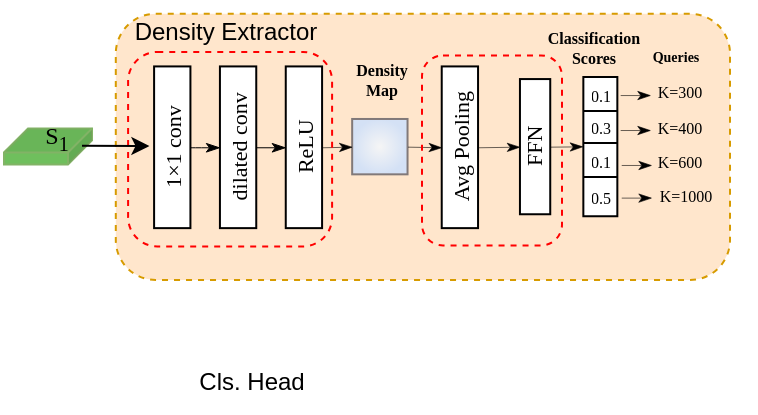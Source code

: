 <mxfile version="26.0.16">
  <diagram name="第 1 页" id="q1KnV8SIaWFdPeC2tP6b">
    <mxGraphModel dx="489" dy="323" grid="1" gridSize="10" guides="1" tooltips="1" connect="1" arrows="1" fold="1" page="1" pageScale="1" pageWidth="827" pageHeight="1169" math="0" shadow="0">
      <root>
        <mxCell id="0" />
        <mxCell id="1" parent="0" />
        <mxCell id="1zNpcJ69jEQYN1M2Kz2E-42" value="" style="shape=cube;whiteSpace=wrap;html=1;boundedLbl=1;backgroundOutline=1;darkOpacity=0.05;darkOpacity2=0.1;size=12;fillStyle=solid;flipH=1;spacingTop=-1;spacingLeft=0;spacing=2;fillColor=light-dark(#6fbf5d, #0c2100);strokeColor=#82b366;movable=1;resizable=1;rotatable=1;deletable=1;editable=1;locked=0;connectable=1;fontFamily=Times New Roman;" vertex="1" parent="1">
          <mxGeometry x="363" y="358.21" width="44" height="18" as="geometry" />
        </mxCell>
        <mxCell id="1zNpcJ69jEQYN1M2Kz2E-1" value="" style="rounded=1;whiteSpace=wrap;html=1;fontFamily=Times New Roman;fillColor=#ffe6cc;strokeColor=#d79b00;dashed=1;" vertex="1" parent="1">
          <mxGeometry x="418.9" y="300.87" width="307.1" height="133.13" as="geometry" />
        </mxCell>
        <mxCell id="1zNpcJ69jEQYN1M2Kz2E-2" value="" style="group;fontFamily=Times New Roman;" vertex="1" connectable="0" parent="1">
          <mxGeometry x="432.222" y="312.697" width="263.327" height="97.892" as="geometry" />
        </mxCell>
        <mxCell id="1zNpcJ69jEQYN1M2Kz2E-3" value="&lt;font&gt;&lt;b&gt;Density&lt;br&gt;&lt;/b&gt;&lt;/font&gt;&lt;b style=&quot;background-color: transparent; color: light-dark(rgb(0, 0, 0), rgb(255, 255, 255));&quot;&gt;Map&lt;/b&gt;" style="text;html=1;align=center;verticalAlign=middle;whiteSpace=wrap;rounded=0;fontSize=8;fontFamily=Times New Roman;" vertex="1" parent="1zNpcJ69jEQYN1M2Kz2E-2">
          <mxGeometry x="86.262" y="3.496" width="68.102" height="34.652" as="geometry" />
        </mxCell>
        <mxCell id="1zNpcJ69jEQYN1M2Kz2E-46" value="Density Extractor" style="text;html=1;align=center;verticalAlign=middle;whiteSpace=wrap;rounded=0;" vertex="1" parent="1zNpcJ69jEQYN1M2Kz2E-2">
          <mxGeometry x="-13.172" y="-18.177" width="110" height="30" as="geometry" />
        </mxCell>
        <mxCell id="1zNpcJ69jEQYN1M2Kz2E-5" value="&lt;font style=&quot;font-size: 8px;&quot;&gt;&lt;b style=&quot;&quot;&gt;Classification &lt;br&gt;Scores&lt;/b&gt;&lt;/font&gt;" style="text;html=1;align=center;verticalAlign=middle;whiteSpace=wrap;rounded=0;fontFamily=Times New Roman;fontSize=6;fontColor=default;labelBackgroundColor=none;" vertex="1" parent="1">
          <mxGeometry x="623.309" y="300.74" width="69.91" height="34.962" as="geometry" />
        </mxCell>
        <mxCell id="1zNpcJ69jEQYN1M2Kz2E-6" value="&lt;font style=&quot;font-size: 7px;&quot;&gt;&lt;b style=&quot;&quot;&gt;Queries&lt;/b&gt;&lt;/font&gt;" style="text;html=1;align=center;verticalAlign=middle;whiteSpace=wrap;rounded=0;fontFamily=Times New Roman;fontSize=6;fontColor=default;labelBackgroundColor=none;" vertex="1" parent="1">
          <mxGeometry x="664.09" y="305.705" width="69.91" height="34.962" as="geometry" />
        </mxCell>
        <mxCell id="1zNpcJ69jEQYN1M2Kz2E-7" value="" style="group;fontFamily=Times New Roman;" vertex="1" connectable="0" parent="1">
          <mxGeometry x="438.048" y="327.208" width="231.623" height="102.792" as="geometry" />
        </mxCell>
        <mxCell id="1zNpcJ69jEQYN1M2Kz2E-8" value="&lt;p class=&quot;p1&quot; style=&quot;margin: 0px; font-variant-numeric: normal; font-variant-east-asian: normal; font-variant-alternates: normal; font-size-adjust: none; font-kerning: auto; font-optical-sizing: auto; font-feature-settings: normal; font-variation-settings: normal; font-variant-position: normal; font-variant-emoji: normal; font-stretch: normal; line-height: normal; text-align: start;&quot;&gt;&lt;font style=&quot;color: rgb(0, 0, 0); font-size: 11px;&quot;&gt;1×1 conv&lt;/font&gt;&lt;/p&gt;" style="rounded=0;whiteSpace=wrap;html=1;horizontal=0;fontFamily=Times New Roman;" vertex="1" parent="1zNpcJ69jEQYN1M2Kz2E-7">
          <mxGeometry width="18.161" height="80.855" as="geometry" />
        </mxCell>
        <mxCell id="1zNpcJ69jEQYN1M2Kz2E-9" value="" style="whiteSpace=wrap;html=1;aspect=fixed;fillColor=#f5f5f5;strokeColor=light-dark(#817979, #959595);gradientColor=#D4E1F5;gradientDirection=radial;fontFamily=Times New Roman;" vertex="1" parent="1zNpcJ69jEQYN1M2Kz2E-7">
          <mxGeometry x="99.039" y="26.278" width="27.684" height="27.684" as="geometry" />
        </mxCell>
        <mxCell id="1zNpcJ69jEQYN1M2Kz2E-10" value="" style="shape=table;startSize=0;container=1;collapsible=0;childLayout=tableLayout;fontSize=14;fontFamily=Times New Roman;align=center;" vertex="1" parent="1zNpcJ69jEQYN1M2Kz2E-7">
          <mxGeometry x="214.628" y="5.282" width="16.995" height="69.686" as="geometry" />
        </mxCell>
        <mxCell id="1zNpcJ69jEQYN1M2Kz2E-11" style="shape=tableRow;horizontal=0;startSize=0;swimlaneHead=0;swimlaneBody=0;strokeColor=inherit;top=0;left=0;bottom=0;right=0;collapsible=0;dropTarget=0;fillColor=none;points=[[0,0.5],[1,0.5]];portConstraint=eastwest;fontSize=16;fontFamily=Times New Roman;" vertex="1" parent="1zNpcJ69jEQYN1M2Kz2E-10">
          <mxGeometry width="16.995" height="17" as="geometry" />
        </mxCell>
        <mxCell id="1zNpcJ69jEQYN1M2Kz2E-12" value="&lt;font style=&quot;font-size: 8px;&quot;&gt;0.1&lt;/font&gt;" style="shape=partialRectangle;html=1;whiteSpace=wrap;connectable=0;strokeColor=inherit;overflow=hidden;fillColor=none;top=0;left=0;bottom=0;right=0;pointerEvents=1;fontSize=10;fontFamily=Times New Roman;" vertex="1" parent="1zNpcJ69jEQYN1M2Kz2E-11">
          <mxGeometry width="17" height="17" as="geometry">
            <mxRectangle width="17" height="17" as="alternateBounds" />
          </mxGeometry>
        </mxCell>
        <mxCell id="1zNpcJ69jEQYN1M2Kz2E-13" value="" style="shape=tableRow;horizontal=0;startSize=0;swimlaneHead=0;swimlaneBody=0;strokeColor=inherit;top=0;left=0;bottom=0;right=0;collapsible=0;dropTarget=0;fillColor=none;points=[[0,0.5],[1,0.5]];portConstraint=eastwest;fontSize=16;fontFamily=Times New Roman;" vertex="1" parent="1zNpcJ69jEQYN1M2Kz2E-10">
          <mxGeometry y="17" width="16.995" height="16" as="geometry" />
        </mxCell>
        <mxCell id="1zNpcJ69jEQYN1M2Kz2E-14" value="&lt;font style=&quot;font-size: 8px;&quot;&gt;0.3&lt;/font&gt;" style="shape=partialRectangle;html=1;whiteSpace=wrap;connectable=0;strokeColor=inherit;overflow=hidden;fillColor=none;top=0;left=0;bottom=0;right=0;pointerEvents=1;fontSize=10;fontFamily=Times New Roman;" vertex="1" parent="1zNpcJ69jEQYN1M2Kz2E-13">
          <mxGeometry width="17" height="16" as="geometry">
            <mxRectangle width="17" height="16" as="alternateBounds" />
          </mxGeometry>
        </mxCell>
        <mxCell id="1zNpcJ69jEQYN1M2Kz2E-15" value="" style="shape=tableRow;horizontal=0;startSize=0;swimlaneHead=0;swimlaneBody=0;strokeColor=inherit;top=0;left=0;bottom=0;right=0;collapsible=0;dropTarget=0;fillColor=none;points=[[0,0.5],[1,0.5]];portConstraint=eastwest;fontSize=16;fontFamily=Times New Roman;" vertex="1" parent="1zNpcJ69jEQYN1M2Kz2E-10">
          <mxGeometry y="33" width="16.995" height="17" as="geometry" />
        </mxCell>
        <mxCell id="1zNpcJ69jEQYN1M2Kz2E-16" value="&lt;font style=&quot;font-size: 8px;&quot;&gt;0.1&lt;/font&gt;" style="shape=partialRectangle;html=1;whiteSpace=wrap;connectable=0;strokeColor=inherit;overflow=hidden;fillColor=none;top=0;left=0;bottom=0;right=0;pointerEvents=1;fontSize=10;fontFamily=Times New Roman;" vertex="1" parent="1zNpcJ69jEQYN1M2Kz2E-15">
          <mxGeometry width="17" height="17" as="geometry">
            <mxRectangle width="17" height="17" as="alternateBounds" />
          </mxGeometry>
        </mxCell>
        <mxCell id="1zNpcJ69jEQYN1M2Kz2E-17" style="shape=tableRow;horizontal=0;startSize=0;swimlaneHead=0;swimlaneBody=0;strokeColor=inherit;top=0;left=0;bottom=0;right=0;collapsible=0;dropTarget=0;fillColor=none;points=[[0,0.5],[1,0.5]];portConstraint=eastwest;fontSize=16;fontFamily=Times New Roman;" vertex="1" parent="1zNpcJ69jEQYN1M2Kz2E-10">
          <mxGeometry y="50" width="16.995" height="20" as="geometry" />
        </mxCell>
        <mxCell id="1zNpcJ69jEQYN1M2Kz2E-18" value="&lt;font style=&quot;font-size: 8px;&quot;&gt;0.5&lt;/font&gt;" style="shape=partialRectangle;html=1;whiteSpace=wrap;connectable=0;strokeColor=inherit;overflow=hidden;fillColor=none;top=0;left=0;bottom=0;right=0;pointerEvents=1;fontSize=10;fontFamily=Times New Roman;" vertex="1" parent="1zNpcJ69jEQYN1M2Kz2E-17">
          <mxGeometry width="17" height="20" as="geometry">
            <mxRectangle width="17" height="20" as="alternateBounds" />
          </mxGeometry>
        </mxCell>
        <mxCell id="1zNpcJ69jEQYN1M2Kz2E-19" value="&lt;p class=&quot;p1&quot; style=&quot;margin: 0px; font-variant-numeric: normal; font-variant-east-asian: normal; font-variant-alternates: normal; font-size-adjust: none; font-kerning: auto; font-optical-sizing: auto; font-feature-settings: normal; font-variation-settings: normal; font-variant-position: normal; font-variant-emoji: normal; font-stretch: normal; line-height: normal; text-align: start;&quot;&gt;&lt;font style=&quot;color: rgb(0, 0, 0); font-size: 11px;&quot;&gt;dilated conv&lt;/font&gt;&lt;/p&gt;" style="rounded=0;whiteSpace=wrap;html=1;horizontal=0;fontFamily=Times New Roman;" vertex="1" parent="1zNpcJ69jEQYN1M2Kz2E-7">
          <mxGeometry x="32.916" width="18.161" height="80.855" as="geometry" />
        </mxCell>
        <mxCell id="1zNpcJ69jEQYN1M2Kz2E-20" value="&lt;font style=&quot;font-size: 11px;&quot;&gt;ReLU&lt;/font&gt;" style="rounded=0;whiteSpace=wrap;html=1;horizontal=0;fontFamily=Times New Roman;" vertex="1" parent="1zNpcJ69jEQYN1M2Kz2E-7">
          <mxGeometry x="65.832" width="18.161" height="80.855" as="geometry" />
        </mxCell>
        <mxCell id="1zNpcJ69jEQYN1M2Kz2E-21" value="&lt;font style=&quot;font-size: 11px;&quot;&gt;Avg Pooling&lt;/font&gt;" style="rounded=0;whiteSpace=wrap;html=1;horizontal=0;fontFamily=Times New Roman;" vertex="1" parent="1zNpcJ69jEQYN1M2Kz2E-7">
          <mxGeometry x="143.818" width="18.161" height="80.855" as="geometry" />
        </mxCell>
        <mxCell id="1zNpcJ69jEQYN1M2Kz2E-22" value="&lt;font style=&quot;font-size: 11px; font-weight: normal;&quot;&gt;FFN&lt;/font&gt;" style="rounded=0;whiteSpace=wrap;html=1;fontStyle=1;horizontal=0;fontFamily=Times New Roman;" vertex="1" parent="1zNpcJ69jEQYN1M2Kz2E-7">
          <mxGeometry x="182.928" y="6.328" width="15.147" height="67.592" as="geometry" />
        </mxCell>
        <mxCell id="1zNpcJ69jEQYN1M2Kz2E-23" value="" style="endArrow=classicThin;html=1;rounded=0;entryX=0;entryY=0.5;entryDx=0;entryDy=0;exitX=1;exitY=0.5;exitDx=0;exitDy=0;endFill=1;strokeWidth=0.5;curved=1;startArrow=none;startFill=0;fontFamily=Times New Roman;" edge="1" parent="1zNpcJ69jEQYN1M2Kz2E-7" source="1zNpcJ69jEQYN1M2Kz2E-8" target="1zNpcJ69jEQYN1M2Kz2E-19">
          <mxGeometry width="50" height="50" relative="1" as="geometry">
            <mxPoint x="-61.292" y="23.101" as="sourcePoint" />
            <mxPoint x="-4.54" y="-34.652" as="targetPoint" />
          </mxGeometry>
        </mxCell>
        <mxCell id="1zNpcJ69jEQYN1M2Kz2E-24" value="" style="endArrow=classicThin;html=1;rounded=0;entryX=0;entryY=0.5;entryDx=0;entryDy=0;exitX=1;exitY=0.5;exitDx=0;exitDy=0;endFill=1;strokeWidth=0.5;jumpSize=7;fontFamily=Times New Roman;" edge="1" parent="1zNpcJ69jEQYN1M2Kz2E-7" source="1zNpcJ69jEQYN1M2Kz2E-19" target="1zNpcJ69jEQYN1M2Kz2E-20">
          <mxGeometry width="50" height="50" relative="1" as="geometry">
            <mxPoint x="29.511" y="51.978" as="sourcePoint" />
            <mxPoint x="44.266" y="51.978" as="targetPoint" />
          </mxGeometry>
        </mxCell>
        <mxCell id="1zNpcJ69jEQYN1M2Kz2E-25" value="" style="endArrow=classicThin;html=1;rounded=0;endFill=1;strokeWidth=0.3;sourcePerimeterSpacing=0;fontSize=11;exitX=1;exitY=0.5;exitDx=0;exitDy=0;entryX=0;entryY=0.5;entryDx=0;entryDy=0;fontFamily=Times New Roman;" edge="1" parent="1zNpcJ69jEQYN1M2Kz2E-7" source="1zNpcJ69jEQYN1M2Kz2E-20" target="1zNpcJ69jEQYN1M2Kz2E-9">
          <mxGeometry width="50" height="50" relative="1" as="geometry">
            <mxPoint x="87.397" y="40.428" as="sourcePoint" />
            <mxPoint x="101.018" y="40.428" as="targetPoint" />
          </mxGeometry>
        </mxCell>
        <mxCell id="1zNpcJ69jEQYN1M2Kz2E-26" value="" style="endArrow=classicThin;html=1;rounded=0;entryX=0;entryY=0.5;entryDx=0;entryDy=0;exitX=1;exitY=0.5;exitDx=0;exitDy=0;endFill=1;strokeWidth=0.3;fontFamily=Times New Roman;" edge="1" parent="1zNpcJ69jEQYN1M2Kz2E-7" source="1zNpcJ69jEQYN1M2Kz2E-21" target="1zNpcJ69jEQYN1M2Kz2E-22">
          <mxGeometry width="50" height="50" relative="1" as="geometry">
            <mxPoint x="135.872" y="51.978" as="sourcePoint" />
            <mxPoint x="155.168" y="51.978" as="targetPoint" />
          </mxGeometry>
        </mxCell>
        <mxCell id="1zNpcJ69jEQYN1M2Kz2E-27" value="" style="endArrow=classicThin;html=1;rounded=0;endFill=1;strokeWidth=0.3;sourcePerimeterSpacing=0;fontSize=11;exitX=1;exitY=0.5;exitDx=0;exitDy=0;entryX=0;entryY=0.5;entryDx=0;entryDy=0;fontFamily=Times New Roman;" edge="1" parent="1zNpcJ69jEQYN1M2Kz2E-7" source="1zNpcJ69jEQYN1M2Kz2E-9" target="1zNpcJ69jEQYN1M2Kz2E-21">
          <mxGeometry width="50" height="50" relative="1" as="geometry">
            <mxPoint x="140.744" y="40.428" as="sourcePoint" />
            <mxPoint x="154.364" y="40.428" as="targetPoint" />
          </mxGeometry>
        </mxCell>
        <mxCell id="1zNpcJ69jEQYN1M2Kz2E-28" value="" style="endArrow=classicThin;html=1;rounded=0;strokeWidth=0.3;endFill=1;exitX=1;exitY=0.5;exitDx=0;exitDy=0;fontFamily=Times New Roman;" edge="1" parent="1zNpcJ69jEQYN1M2Kz2E-7" source="1zNpcJ69jEQYN1M2Kz2E-22">
          <mxGeometry width="50" height="50" relative="1" as="geometry">
            <mxPoint x="118.847" y="127.058" as="sourcePoint" />
            <mxPoint x="214.39" y="39.959" as="targetPoint" />
          </mxGeometry>
        </mxCell>
        <mxCell id="1zNpcJ69jEQYN1M2Kz2E-44" value="" style="rounded=1;whiteSpace=wrap;html=1;fillColor=none;dashed=1;strokeColor=#FF0000;" vertex="1" parent="1zNpcJ69jEQYN1M2Kz2E-7">
          <mxGeometry x="-13" y="-7.21" width="102" height="97.21" as="geometry" />
        </mxCell>
        <mxCell id="1zNpcJ69jEQYN1M2Kz2E-29" value="" style="group;fontFamily=Times New Roman;" vertex="1" connectable="0" parent="1">
          <mxGeometry x="662.68" y="325.516" width="70.388" height="81.379" as="geometry" />
        </mxCell>
        <mxCell id="1zNpcJ69jEQYN1M2Kz2E-30" value="" style="endArrow=classicThin;html=1;rounded=0;strokeWidth=0.3;endFill=1;exitX=1;exitY=0.5;exitDx=0;exitDy=0;fontSize=6;fontFamily=Times New Roman;" edge="1" parent="1zNpcJ69jEQYN1M2Kz2E-29">
          <mxGeometry width="50" height="50" relative="1" as="geometry">
            <mxPoint x="8.401" y="16.012" as="sourcePoint" />
            <mxPoint x="23.548" y="16.012" as="targetPoint" />
          </mxGeometry>
        </mxCell>
        <mxCell id="1zNpcJ69jEQYN1M2Kz2E-31" value="" style="endArrow=classicThin;html=1;rounded=0;strokeWidth=0.3;endFill=1;exitX=1;exitY=0.5;exitDx=0;exitDy=0;fontSize=6;fontFamily=Times New Roman;" edge="1" parent="1zNpcJ69jEQYN1M2Kz2E-29">
          <mxGeometry width="50" height="50" relative="1" as="geometry">
            <mxPoint x="8.401" y="33.493" as="sourcePoint" />
            <mxPoint x="23.548" y="33.493" as="targetPoint" />
          </mxGeometry>
        </mxCell>
        <mxCell id="1zNpcJ69jEQYN1M2Kz2E-32" value="" style="endArrow=classicThin;html=1;rounded=0;strokeWidth=0.3;endFill=1;exitX=1;exitY=0.5;exitDx=0;exitDy=0;fontSize=6;fontFamily=Times New Roman;" edge="1" parent="1zNpcJ69jEQYN1M2Kz2E-29">
          <mxGeometry width="50" height="50" relative="1" as="geometry">
            <mxPoint x="8.937" y="50.974" as="sourcePoint" />
            <mxPoint x="24.084" y="50.974" as="targetPoint" />
          </mxGeometry>
        </mxCell>
        <mxCell id="1zNpcJ69jEQYN1M2Kz2E-33" value="" style="endArrow=classicThin;html=1;rounded=0;strokeWidth=0.3;endFill=1;exitX=1;exitY=0.5;exitDx=0;exitDy=0;fontSize=6;fontFamily=Times New Roman;" edge="1" parent="1zNpcJ69jEQYN1M2Kz2E-29">
          <mxGeometry width="50" height="50" relative="1" as="geometry">
            <mxPoint x="8.937" y="67.289" as="sourcePoint" />
            <mxPoint x="24.084" y="67.289" as="targetPoint" />
          </mxGeometry>
        </mxCell>
        <mxCell id="1zNpcJ69jEQYN1M2Kz2E-34" value="&lt;font style=&quot;font-size: 8px;&quot;&gt;K=300&lt;/font&gt;" style="text;html=1;align=center;verticalAlign=middle;whiteSpace=wrap;rounded=0;fontFamily=Times New Roman;fontSize=6;fontColor=default;labelBackgroundColor=none;" vertex="1" parent="1zNpcJ69jEQYN1M2Kz2E-29">
          <mxGeometry x="3.495" width="69.91" height="29.135" as="geometry" />
        </mxCell>
        <mxCell id="1zNpcJ69jEQYN1M2Kz2E-35" value="&lt;font style=&quot;font-size: 8px;&quot;&gt;K=400&lt;/font&gt;" style="text;html=1;align=center;verticalAlign=middle;whiteSpace=wrap;rounded=0;fontFamily=Times New Roman;fontSize=6;fontColor=default;labelBackgroundColor=none;" vertex="1" parent="1zNpcJ69jEQYN1M2Kz2E-29">
          <mxGeometry x="3.495" y="18.343" width="69.91" height="29.135" as="geometry" />
        </mxCell>
        <mxCell id="1zNpcJ69jEQYN1M2Kz2E-36" value="&lt;font style=&quot;font-size: 8px;&quot;&gt;K=600&lt;/font&gt;" style="text;html=1;align=center;verticalAlign=middle;whiteSpace=wrap;rounded=0;fontFamily=Times New Roman;fontSize=6;fontColor=default;labelBackgroundColor=none;" vertex="1" parent="1zNpcJ69jEQYN1M2Kz2E-29">
          <mxGeometry x="3.74" y="34.962" width="69.91" height="29.135" as="geometry" />
        </mxCell>
        <mxCell id="1zNpcJ69jEQYN1M2Kz2E-37" value="&lt;font style=&quot;font-size: 8px;&quot;&gt;K=1000&lt;/font&gt;" style="text;html=1;align=center;verticalAlign=middle;whiteSpace=wrap;rounded=0;fontFamily=Times New Roman;fontSize=6;fontColor=default;labelBackgroundColor=none;" vertex="1" parent="1zNpcJ69jEQYN1M2Kz2E-29">
          <mxGeometry x="6.304" y="52.244" width="69.91" height="29.135" as="geometry" />
        </mxCell>
        <mxCell id="1zNpcJ69jEQYN1M2Kz2E-38" value="" style="endArrow=classic;html=1;rounded=0;exitX=0;exitY=0;exitDx=20.5;exitDy=29.5;exitPerimeter=0;entryX=0;entryY=0.5;entryDx=0;entryDy=0;fontFamily=Times New Roman;" edge="1" parent="1">
          <mxGeometry width="50" height="50" relative="1" as="geometry">
            <mxPoint x="402" y="366.887" as="sourcePoint" />
            <mxPoint x="435.718" y="367.006" as="targetPoint" />
          </mxGeometry>
        </mxCell>
        <mxCell id="1zNpcJ69jEQYN1M2Kz2E-39" value="S&lt;sub&gt;1&lt;/sub&gt;" style="text;html=1;align=center;verticalAlign=middle;whiteSpace=wrap;rounded=0;fontFamily=Times New Roman;" vertex="1" parent="1">
          <mxGeometry x="361" y="349.206" width="57.093" height="26.699" as="geometry" />
        </mxCell>
        <mxCell id="1zNpcJ69jEQYN1M2Kz2E-43" value="" style="rounded=1;whiteSpace=wrap;html=1;fillColor=none;dashed=1;strokeColor=#FF0000;" vertex="1" parent="1">
          <mxGeometry x="572" y="321.7" width="70" height="95" as="geometry" />
        </mxCell>
        <mxCell id="1zNpcJ69jEQYN1M2Kz2E-47" value="Cls. Head" style="text;html=1;align=center;verticalAlign=middle;whiteSpace=wrap;rounded=0;" vertex="1" parent="1">
          <mxGeometry x="432.22" y="470" width="110" height="30" as="geometry" />
        </mxCell>
      </root>
    </mxGraphModel>
  </diagram>
</mxfile>
